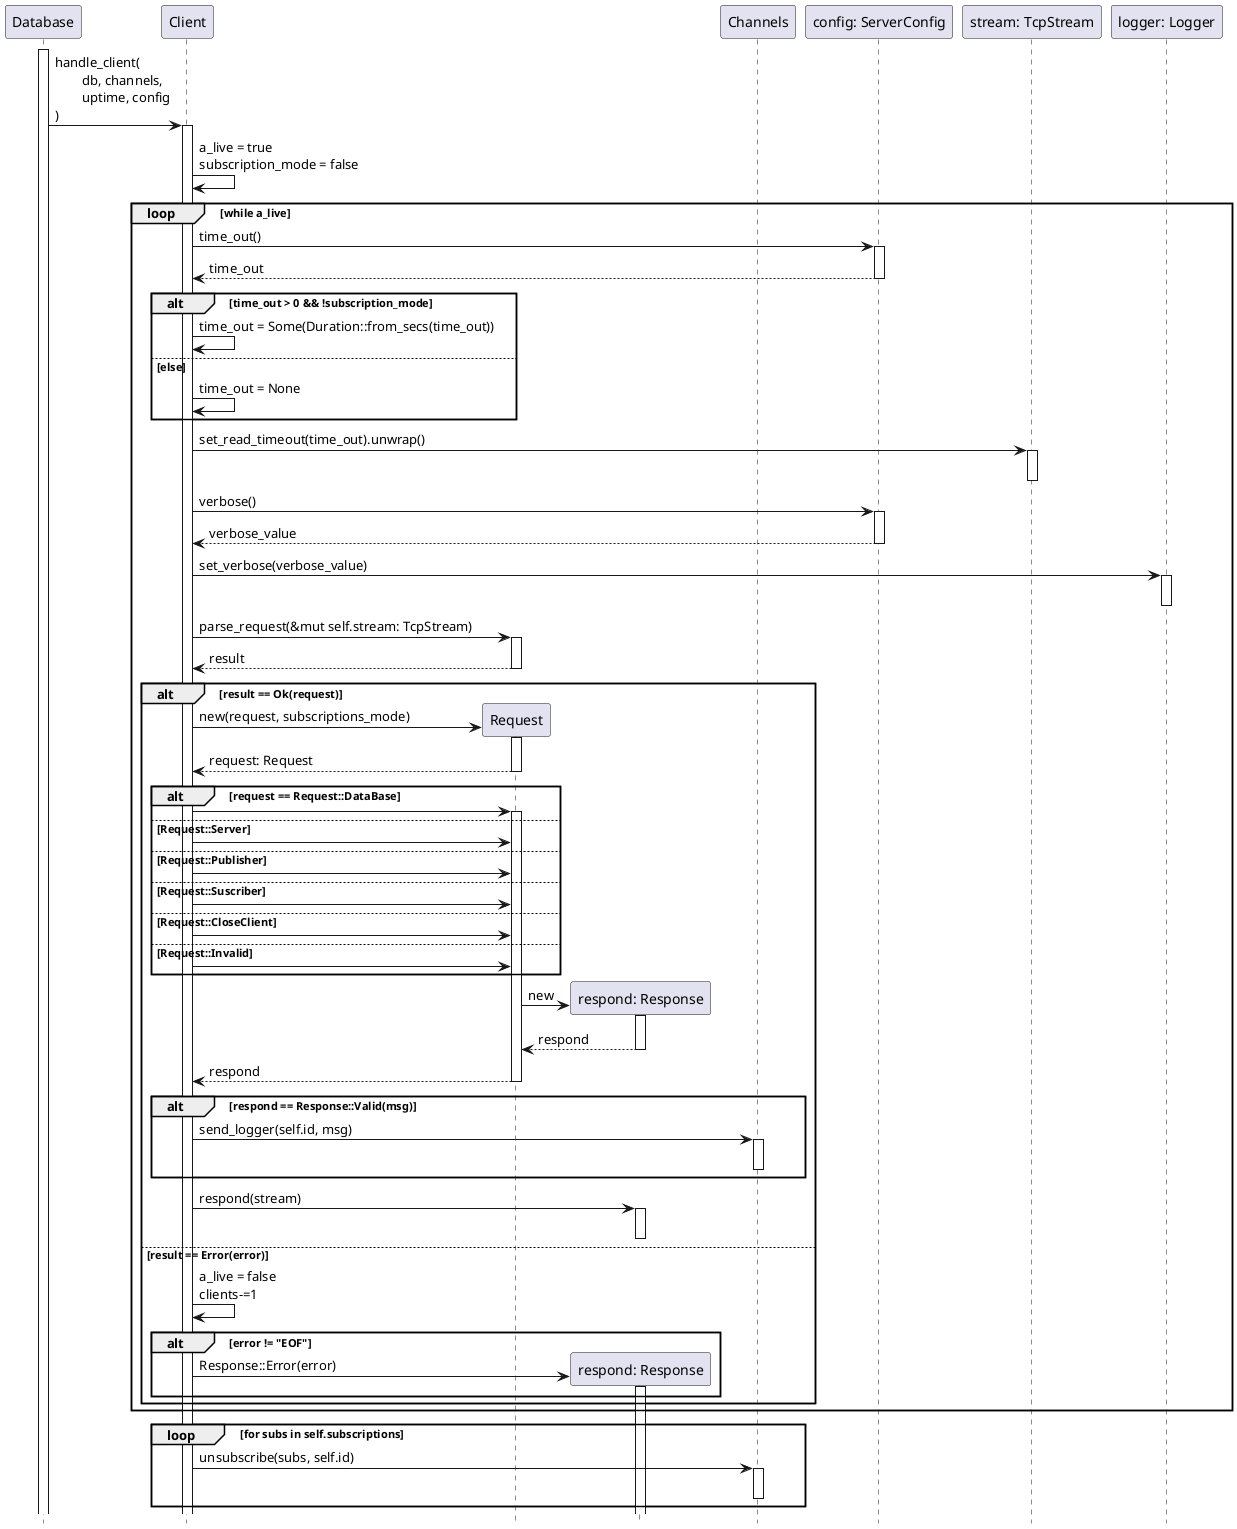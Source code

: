 @startuml handle_client
hide footbox
activate Database

participant Database order 0
participant Client order 10
participant Request order 20

Database -> Client++: handle_client(\n\tdb, channels,\n\tuptime, config\n)
Client -> Client: a_live = true\nsubscription_mode = false
loop while a_live
    participant Config as "config: ServerConfig" order 30
    Client -> Config ++: time_out()
    return time_out

    alt time_out > 0 && !subscription_mode
        Client -> Client: time_out = Some(Duration::from_secs(time_out))
    else else
        Client -> Client: time_out = None
    end

    participant Stream as "stream: TcpStream" order 40
    Client -> Stream++: set_read_timeout(time_out).unwrap()
    deactivate Stream

    Client -> Config++: verbose()
    return verbose_value

    participant Logger as "logger: Logger" order 50
    Client -> Logger++: set_verbose(verbose_value)
    deactivate Logger

    Client -> Request++: parse_request(&mut self.stream: TcpStream)
    return result

    alt result == Ok(request) 
        create Request
        Client -> Request++: new(request, subscriptions_mode)
        return request: Request
        alt request == Request::DataBase
            Client -> Request++:
        else Request::Server
            Client -> Request:
        else Request::Publisher
            Client -> Request:
        else Request::Suscriber
            Client -> Request:
        else Request::CloseClient
            Client -> Request:
        else Request::Invalid
            Client -> Request:
        end

        participant Respond as "respond: Response" order 24
        create Respond
        Request -> Respond++: new
        return respond
        return respond

        alt respond == Response::Valid(msg)
            participant Channels order 25
            Client -> Channels++: send_logger(self.id, msg)
            deactivate Channels
        end

        Client -> Respond ++: respond(stream)
        deactivate
    else result == Error(error)
        Client -> Client: a_live = false\nclients-=1
        alt error != "EOF"
            create Respond
            Client -> Respond++: Response::Error(error)
            deactivate Respond
        end
    end
end

loop for subs in self.subscriptions
    Client -> Channels++: unsubscribe(subs, self.id)
    deactivate Channels
end
@enduml